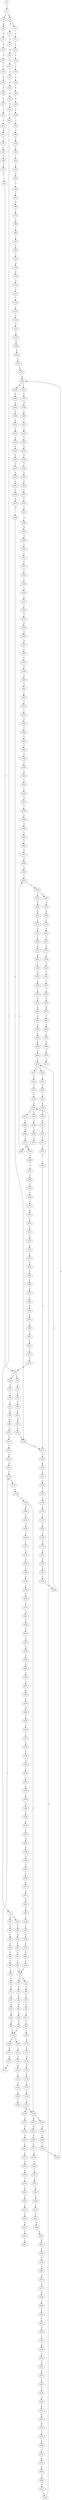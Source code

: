 strict digraph  {
	S0 -> S1 [ label = C ];
	S1 -> S2 [ label = A ];
	S1 -> S3 [ label = G ];
	S2 -> S4 [ label = G ];
	S2 -> S5 [ label = C ];
	S3 -> S6 [ label = G ];
	S4 -> S7 [ label = A ];
	S5 -> S8 [ label = C ];
	S6 -> S9 [ label = A ];
	S7 -> S10 [ label = C ];
	S8 -> S11 [ label = A ];
	S9 -> S12 [ label = C ];
	S10 -> S13 [ label = T ];
	S11 -> S14 [ label = C ];
	S12 -> S15 [ label = G ];
	S13 -> S16 [ label = C ];
	S14 -> S17 [ label = C ];
	S15 -> S18 [ label = C ];
	S16 -> S19 [ label = C ];
	S17 -> S20 [ label = C ];
	S18 -> S21 [ label = C ];
	S19 -> S22 [ label = C ];
	S20 -> S23 [ label = C ];
	S21 -> S24 [ label = C ];
	S22 -> S25 [ label = A ];
	S23 -> S26 [ label = T ];
	S24 -> S27 [ label = A ];
	S25 -> S28 [ label = T ];
	S26 -> S29 [ label = T ];
	S27 -> S30 [ label = T ];
	S28 -> S31 [ label = C ];
	S29 -> S32 [ label = C ];
	S30 -> S33 [ label = C ];
	S31 -> S34 [ label = T ];
	S32 -> S35 [ label = C ];
	S32 -> S36 [ label = G ];
	S33 -> S37 [ label = G ];
	S34 -> S38 [ label = G ];
	S35 -> S39 [ label = T ];
	S36 -> S40 [ label = A ];
	S37 -> S41 [ label = T ];
	S38 -> S42 [ label = C ];
	S39 -> S43 [ label = G ];
	S40 -> S44 [ label = T ];
	S41 -> S45 [ label = C ];
	S42 -> S46 [ label = C ];
	S43 -> S47 [ label = T ];
	S44 -> S48 [ label = C ];
	S45 -> S49 [ label = C ];
	S46 -> S50 [ label = A ];
	S47 -> S51 [ label = C ];
	S48 -> S52 [ label = G ];
	S49 -> S53 [ label = T ];
	S50 -> S54 [ label = G ];
	S51 -> S55 [ label = C ];
	S52 -> S56 [ label = T ];
	S53 -> S57 [ label = C ];
	S54 -> S58 [ label = T ];
	S55 -> S59 [ label = T ];
	S56 -> S60 [ label = T ];
	S57 -> S61 [ label = T ];
	S58 -> S62 [ label = C ];
	S59 -> S63 [ label = A ];
	S59 -> S64 [ label = T ];
	S60 -> S65 [ label = T ];
	S61 -> S66 [ label = T ];
	S61 -> S67 [ label = G ];
	S62 -> S68 [ label = G ];
	S63 -> S69 [ label = C ];
	S64 -> S70 [ label = G ];
	S65 -> S71 [ label = G ];
	S66 -> S72 [ label = C ];
	S67 -> S73 [ label = T ];
	S68 -> S74 [ label = T ];
	S69 -> S75 [ label = T ];
	S70 -> S76 [ label = T ];
	S71 -> S77 [ label = T ];
	S72 -> S78 [ label = T ];
	S73 -> S79 [ label = C ];
	S74 -> S80 [ label = A ];
	S75 -> S81 [ label = A ];
	S76 -> S82 [ label = A ];
	S77 -> S83 [ label = A ];
	S78 -> S84 [ label = C ];
	S79 -> S85 [ label = G ];
	S80 -> S86 [ label = A ];
	S81 -> S87 [ label = C ];
	S82 -> S88 [ label = G ];
	S83 -> S89 [ label = G ];
	S84 -> S90 [ label = G ];
	S85 -> S91 [ label = T ];
	S86 -> S92 [ label = G ];
	S87 -> S93 [ label = C ];
	S88 -> S94 [ label = G ];
	S89 -> S95 [ label = G ];
	S90 -> S96 [ label = G ];
	S91 -> S97 [ label = G ];
	S92 -> S98 [ label = A ];
	S93 -> S99 [ label = A ];
	S94 -> S100 [ label = A ];
	S95 -> S100 [ label = A ];
	S96 -> S101 [ label = A ];
	S97 -> S102 [ label = G ];
	S98 -> S103 [ label = C ];
	S99 -> S104 [ label = G ];
	S100 -> S105 [ label = G ];
	S100 -> S106 [ label = A ];
	S101 -> S107 [ label = G ];
	S102 -> S108 [ label = T ];
	S103 -> S109 [ label = G ];
	S104 -> S110 [ label = G ];
	S105 -> S111 [ label = A ];
	S106 -> S112 [ label = A ];
	S107 -> S113 [ label = A ];
	S108 -> S114 [ label = A ];
	S109 -> S115 [ label = G ];
	S110 -> S116 [ label = A ];
	S111 -> S117 [ label = G ];
	S112 -> S118 [ label = G ];
	S113 -> S119 [ label = G ];
	S114 -> S120 [ label = C ];
	S115 -> S121 [ label = C ];
	S116 -> S122 [ label = G ];
	S117 -> S123 [ label = G ];
	S118 -> S124 [ label = G ];
	S119 -> S125 [ label = G ];
	S120 -> S126 [ label = C ];
	S121 -> S127 [ label = T ];
	S122 -> S128 [ label = A ];
	S123 -> S129 [ label = T ];
	S124 -> S130 [ label = T ];
	S125 -> S129 [ label = T ];
	S126 -> S131 [ label = G ];
	S127 -> S132 [ label = C ];
	S128 -> S133 [ label = G ];
	S129 -> S134 [ label = C ];
	S130 -> S135 [ label = C ];
	S131 -> S136 [ label = G ];
	S132 -> S137 [ label = T ];
	S133 -> S138 [ label = T ];
	S134 -> S139 [ label = C ];
	S135 -> S140 [ label = C ];
	S136 -> S141 [ label = T ];
	S137 -> S142 [ label = C ];
	S138 -> S143 [ label = C ];
	S139 -> S144 [ label = C ];
	S140 -> S145 [ label = C ];
	S141 -> S146 [ label = G ];
	S142 -> S147 [ label = G ];
	S143 -> S148 [ label = A ];
	S144 -> S149 [ label = A ];
	S144 -> S150 [ label = G ];
	S145 -> S150 [ label = G ];
	S146 -> S151 [ label = G ];
	S147 -> S152 [ label = A ];
	S148 -> S153 [ label = G ];
	S149 -> S154 [ label = G ];
	S150 -> S155 [ label = G ];
	S150 -> S156 [ label = A ];
	S151 -> S157 [ label = T ];
	S152 -> S158 [ label = A ];
	S153 -> S159 [ label = G ];
	S154 -> S160 [ label = A ];
	S155 -> S161 [ label = A ];
	S156 -> S162 [ label = A ];
	S157 -> S163 [ label = T ];
	S158 -> S164 [ label = G ];
	S159 -> S165 [ label = A ];
	S160 -> S166 [ label = G ];
	S161 -> S167 [ label = G ];
	S162 -> S168 [ label = G ];
	S163 -> S169 [ label = A ];
	S164 -> S170 [ label = T ];
	S165 -> S171 [ label = C ];
	S166 -> S172 [ label = C ];
	S167 -> S173 [ label = G ];
	S168 -> S174 [ label = T ];
	S169 -> S175 [ label = G ];
	S170 -> S176 [ label = C ];
	S171 -> S177 [ label = C ];
	S172 -> S178 [ label = C ];
	S173 -> S179 [ label = C ];
	S174 -> S180 [ label = C ];
	S175 -> S181 [ label = A ];
	S176 -> S182 [ label = G ];
	S177 -> S183 [ label = A ];
	S178 -> S184 [ label = A ];
	S179 -> S185 [ label = G ];
	S180 -> S182 [ label = G ];
	S181 -> S186 [ label = A ];
	S182 -> S187 [ label = C ];
	S182 -> S188 [ label = A ];
	S183 -> S189 [ label = G ];
	S184 -> S190 [ label = C ];
	S185 -> S191 [ label = T ];
	S186 -> S192 [ label = G ];
	S187 -> S193 [ label = G ];
	S188 -> S194 [ label = G ];
	S189 -> S195 [ label = T ];
	S190 -> S196 [ label = G ];
	S191 -> S197 [ label = G ];
	S192 -> S198 [ label = G ];
	S193 -> S199 [ label = G ];
	S194 -> S200 [ label = G ];
	S195 -> S201 [ label = C ];
	S196 -> S202 [ label = G ];
	S197 -> S203 [ label = G ];
	S198 -> S204 [ label = G ];
	S199 -> S205 [ label = C ];
	S200 -> S206 [ label = T ];
	S201 -> S207 [ label = T ];
	S202 -> S208 [ label = T ];
	S203 -> S209 [ label = T ];
	S204 -> S210 [ label = G ];
	S205 -> S211 [ label = T ];
	S206 -> S212 [ label = A ];
	S207 -> S213 [ label = C ];
	S208 -> S214 [ label = T ];
	S209 -> S215 [ label = A ];
	S210 -> S216 [ label = T ];
	S210 -> S217 [ label = G ];
	S211 -> S218 [ label = A ];
	S212 -> S219 [ label = T ];
	S213 -> S220 [ label = T ];
	S214 -> S221 [ label = A ];
	S215 -> S222 [ label = T ];
	S216 -> S223 [ label = C ];
	S217 -> S224 [ label = T ];
	S218 -> S225 [ label = T ];
	S219 -> S226 [ label = A ];
	S220 -> S227 [ label = G ];
	S221 -> S228 [ label = C ];
	S222 -> S229 [ label = G ];
	S223 -> S230 [ label = T ];
	S224 -> S231 [ label = C ];
	S225 -> S232 [ label = A ];
	S226 -> S233 [ label = A ];
	S227 -> S234 [ label = T ];
	S228 -> S235 [ label = T ];
	S229 -> S236 [ label = A ];
	S230 -> S237 [ label = C ];
	S231 -> S238 [ label = C ];
	S232 -> S239 [ label = G ];
	S233 -> S240 [ label = G ];
	S234 -> S241 [ label = A ];
	S235 -> S242 [ label = G ];
	S236 -> S243 [ label = G ];
	S237 -> S244 [ label = T ];
	S238 -> S245 [ label = G ];
	S239 -> S246 [ label = T ];
	S240 -> S247 [ label = T ];
	S242 -> S248 [ label = C ];
	S243 -> S249 [ label = C ];
	S244 -> S250 [ label = C ];
	S245 -> S251 [ label = C ];
	S245 -> S252 [ label = T ];
	S246 -> S253 [ label = A ];
	S247 -> S254 [ label = C ];
	S248 -> S255 [ label = A ];
	S249 -> S256 [ label = G ];
	S250 -> S257 [ label = G ];
	S251 -> S258 [ label = C ];
	S252 -> S259 [ label = C ];
	S253 -> S260 [ label = G ];
	S254 -> S261 [ label = G ];
	S255 -> S262 [ label = G ];
	S256 -> S263 [ label = G ];
	S257 -> S264 [ label = T ];
	S258 -> S265 [ label = G ];
	S259 -> S266 [ label = G ];
	S260 -> S267 [ label = C ];
	S261 -> S268 [ label = T ];
	S262 -> S269 [ label = A ];
	S263 -> S270 [ label = T ];
	S264 -> S271 [ label = G ];
	S265 -> S272 [ label = G ];
	S266 -> S273 [ label = G ];
	S267 -> S274 [ label = C ];
	S268 -> S275 [ label = G ];
	S269 -> S276 [ label = C ];
	S270 -> S277 [ label = C ];
	S271 -> S278 [ label = G ];
	S272 -> S279 [ label = A ];
	S273 -> S280 [ label = A ];
	S274 -> S281 [ label = G ];
	S275 -> S282 [ label = G ];
	S276 -> S283 [ label = G ];
	S277 -> S284 [ label = G ];
	S278 -> S285 [ label = T ];
	S279 -> S286 [ label = A ];
	S280 -> S287 [ label = A ];
	S281 -> S288 [ label = A ];
	S282 -> S108 [ label = T ];
	S283 -> S289 [ label = G ];
	S284 -> S290 [ label = C ];
	S285 -> S114 [ label = A ];
	S286 -> S291 [ label = C ];
	S287 -> S292 [ label = C ];
	S288 -> S293 [ label = A ];
	S289 -> S294 [ label = A ];
	S290 -> S295 [ label = A ];
	S291 -> S296 [ label = T ];
	S292 -> S297 [ label = A ];
	S292 -> S298 [ label = T ];
	S293 -> S299 [ label = A ];
	S294 -> S300 [ label = C ];
	S295 -> S301 [ label = C ];
	S296 -> S302 [ label = G ];
	S297 -> S303 [ label = G ];
	S298 -> S304 [ label = A ];
	S299 -> S305 [ label = C ];
	S300 -> S306 [ label = A ];
	S301 -> S307 [ label = G ];
	S302 -> S308 [ label = C ];
	S303 -> S309 [ label = G ];
	S304 -> S310 [ label = C ];
	S305 -> S311 [ label = C ];
	S306 -> S312 [ label = C ];
	S307 -> S313 [ label = C ];
	S308 -> S314 [ label = A ];
	S309 -> S315 [ label = A ];
	S310 -> S316 [ label = A ];
	S311 -> S317 [ label = C ];
	S312 -> S318 [ label = A ];
	S313 -> S319 [ label = G ];
	S314 -> S320 [ label = A ];
	S315 -> S321 [ label = A ];
	S316 -> S322 [ label = A ];
	S317 -> S323 [ label = C ];
	S318 -> S324 [ label = C ];
	S319 -> S325 [ label = C ];
	S320 -> S326 [ label = C ];
	S321 -> S327 [ label = T ];
	S322 -> S328 [ label = C ];
	S323 -> S329 [ label = G ];
	S324 -> S330 [ label = C ];
	S325 -> S331 [ label = G ];
	S326 -> S332 [ label = C ];
	S327 -> S333 [ label = A ];
	S328 -> S334 [ label = G ];
	S329 -> S335 [ label = A ];
	S330 -> S336 [ label = T ];
	S331 -> S337 [ label = G ];
	S332 -> S338 [ label = A ];
	S333 -> S339 [ label = G ];
	S334 -> S340 [ label = A ];
	S335 -> S341 [ label = C ];
	S336 -> S342 [ label = C ];
	S337 -> S343 [ label = C ];
	S338 -> S344 [ label = G ];
	S339 -> S345 [ label = T ];
	S340 -> S346 [ label = A ];
	S341 -> S347 [ label = T ];
	S342 -> S348 [ label = T ];
	S343 -> S349 [ label = T ];
	S344 -> S350 [ label = A ];
	S345 -> S351 [ label = C ];
	S346 -> S352 [ label = A ];
	S347 -> S353 [ label = A ];
	S348 -> S354 [ label = A ];
	S349 -> S355 [ label = G ];
	S350 -> S356 [ label = A ];
	S351 -> S357 [ label = T ];
	S352 -> S358 [ label = A ];
	S353 -> S359 [ label = G ];
	S354 -> S360 [ label = G ];
	S355 -> S361 [ label = G ];
	S356 -> S362 [ label = C ];
	S357 -> S363 [ label = C ];
	S358 -> S364 [ label = C ];
	S359 -> S365 [ label = A ];
	S360 -> S366 [ label = A ];
	S361 -> S367 [ label = A ];
	S362 -> S368 [ label = A ];
	S363 -> S369 [ label = T ];
	S364 -> S370 [ label = A ];
	S365 -> S371 [ label = A ];
	S366 -> S372 [ label = A ];
	S367 -> S373 [ label = A ];
	S368 -> S374 [ label = G ];
	S369 -> S375 [ label = C ];
	S370 -> S376 [ label = G ];
	S371 -> S377 [ label = T ];
	S372 -> S378 [ label = C ];
	S373 -> S379 [ label = T ];
	S374 -> S380 [ label = C ];
	S375 -> S381 [ label = T ];
	S376 -> S382 [ label = A ];
	S377 -> S383 [ label = C ];
	S378 -> S384 [ label = G ];
	S379 -> S385 [ label = G ];
	S380 -> S386 [ label = C ];
	S381 -> S387 [ label = G ];
	S382 -> S388 [ label = A ];
	S383 -> S389 [ label = G ];
	S384 -> S390 [ label = A ];
	S385 -> S391 [ label = G ];
	S386 -> S392 [ label = G ];
	S387 -> S393 [ label = A ];
	S388 -> S394 [ label = G ];
	S389 -> S395 [ label = G ];
	S390 -> S396 [ label = G ];
	S391 -> S397 [ label = G ];
	S392 -> S398 [ label = T ];
	S393 -> S399 [ label = G ];
	S394 -> S400 [ label = G ];
	S395 -> S401 [ label = G ];
	S396 -> S402 [ label = G ];
	S397 -> S403 [ label = G ];
	S398 -> S404 [ label = C ];
	S399 -> S405 [ label = T ];
	S400 -> S406 [ label = G ];
	S401 -> S407 [ label = T ];
	S402 -> S408 [ label = T ];
	S403 -> S409 [ label = T ];
	S404 -> S410 [ label = C ];
	S405 -> S411 [ label = A ];
	S406 -> S210 [ label = G ];
	S407 -> S412 [ label = A ];
	S408 -> S413 [ label = G ];
	S409 -> S414 [ label = C ];
	S410 -> S415 [ label = T ];
	S412 -> S416 [ label = T ];
	S413 -> S417 [ label = T ];
	S414 -> S418 [ label = C ];
	S415 -> S419 [ label = C ];
	S416 -> S420 [ label = C ];
	S417 -> S421 [ label = C ];
	S418 -> S245 [ label = G ];
	S419 -> S61 [ label = T ];
	S420 -> S422 [ label = C ];
	S421 -> S423 [ label = C ];
	S422 -> S424 [ label = C ];
	S423 -> S425 [ label = C ];
	S424 -> S426 [ label = G ];
	S425 -> S427 [ label = T ];
	S426 -> S428 [ label = A ];
	S427 -> S429 [ label = G ];
	S428 -> S430 [ label = A ];
	S429 -> S431 [ label = T ];
	S430 -> S432 [ label = A ];
	S431 -> S433 [ label = C ];
	S432 -> S434 [ label = G ];
	S433 -> S435 [ label = C ];
	S434 -> S436 [ label = T ];
	S435 -> S59 [ label = T ];
	S436 -> S437 [ label = G ];
	S437 -> S438 [ label = T ];
	S438 -> S439 [ label = C ];
	S439 -> S440 [ label = G ];
	S440 -> S441 [ label = T ];
	S441 -> S442 [ label = C ];
	S442 -> S443 [ label = G ];
	S443 -> S444 [ label = G ];
	S444 -> S445 [ label = A ];
	S445 -> S287 [ label = A ];
}
